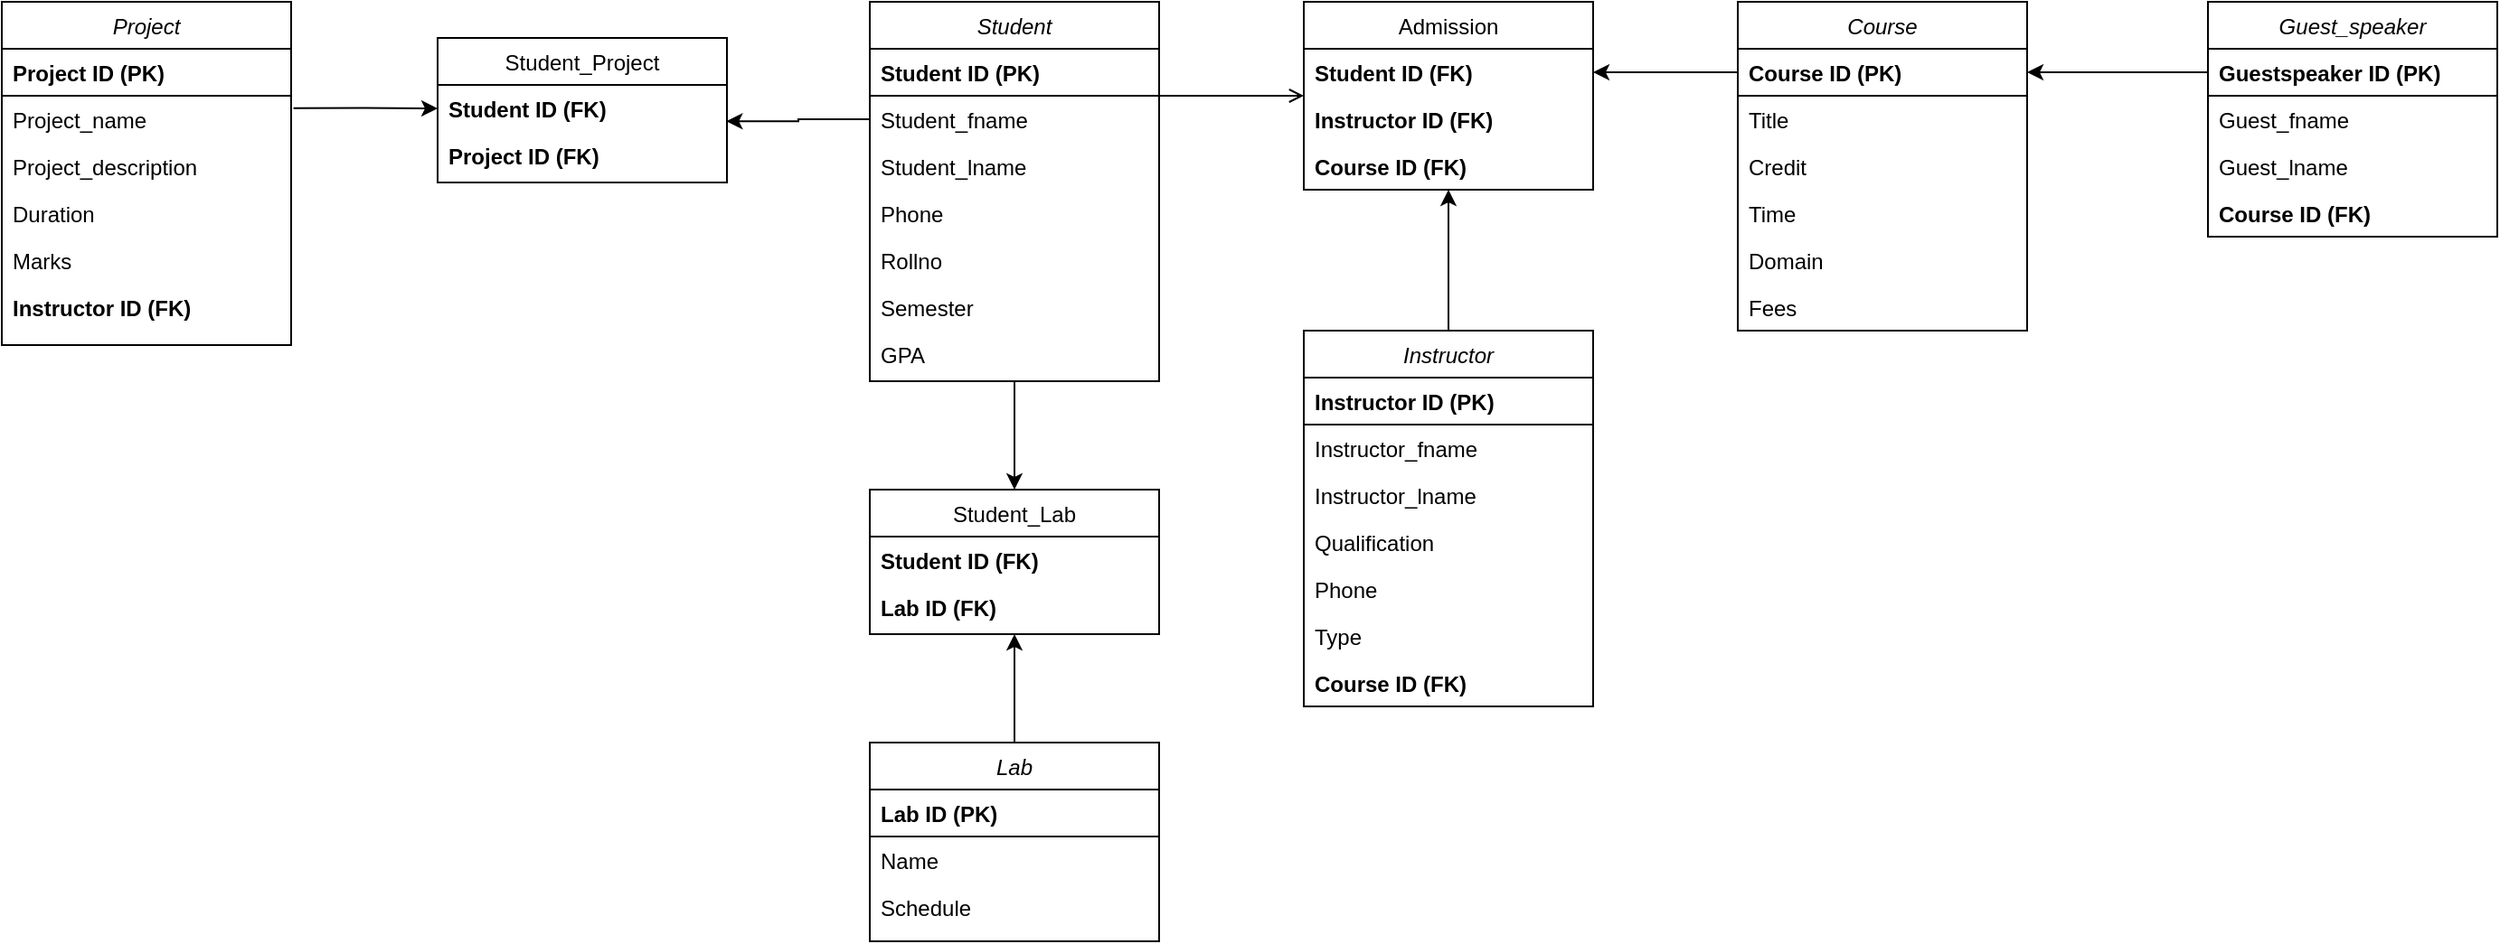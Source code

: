 <mxfile version="21.3.2" type="github">
  <diagram id="C5RBs43oDa-KdzZeNtuy" name="Page-1">
    <mxGraphModel dx="2150" dy="635" grid="1" gridSize="10" guides="1" tooltips="1" connect="1" arrows="1" fold="1" page="1" pageScale="1" pageWidth="827" pageHeight="1169" math="0" shadow="0">
      <root>
        <mxCell id="WIyWlLk6GJQsqaUBKTNV-0" />
        <mxCell id="WIyWlLk6GJQsqaUBKTNV-1" parent="WIyWlLk6GJQsqaUBKTNV-0" />
        <mxCell id="EdU4Y89TTSMXD-8jC-3i-38" style="edgeStyle=orthogonalEdgeStyle;rounded=0;orthogonalLoop=1;jettySize=auto;html=1;exitX=0.5;exitY=1;exitDx=0;exitDy=0;entryX=0.5;entryY=0;entryDx=0;entryDy=0;" edge="1" parent="WIyWlLk6GJQsqaUBKTNV-1" source="zkfFHV4jXpPFQw0GAbJ--0" target="EdU4Y89TTSMXD-8jC-3i-25">
          <mxGeometry relative="1" as="geometry" />
        </mxCell>
        <mxCell id="zkfFHV4jXpPFQw0GAbJ--0" value="Student" style="swimlane;fontStyle=2;align=center;verticalAlign=top;childLayout=stackLayout;horizontal=1;startSize=26;horizontalStack=0;resizeParent=1;resizeLast=0;collapsible=1;marginBottom=0;rounded=0;shadow=0;strokeWidth=1;" parent="WIyWlLk6GJQsqaUBKTNV-1" vertex="1">
          <mxGeometry x="220" y="120" width="160" height="210" as="geometry">
            <mxRectangle x="230" y="140" width="160" height="26" as="alternateBounds" />
          </mxGeometry>
        </mxCell>
        <mxCell id="zkfFHV4jXpPFQw0GAbJ--1" value="Student ID (PK)" style="text;align=left;verticalAlign=top;spacingLeft=4;spacingRight=4;overflow=hidden;rotatable=0;points=[[0,0.5],[1,0.5]];portConstraint=eastwest;fontStyle=1;strokeColor=default;" parent="zkfFHV4jXpPFQw0GAbJ--0" vertex="1">
          <mxGeometry y="26" width="160" height="26" as="geometry" />
        </mxCell>
        <mxCell id="zkfFHV4jXpPFQw0GAbJ--2" value="Student_fname" style="text;align=left;verticalAlign=top;spacingLeft=4;spacingRight=4;overflow=hidden;rotatable=0;points=[[0,0.5],[1,0.5]];portConstraint=eastwest;rounded=0;shadow=0;html=0;" parent="zkfFHV4jXpPFQw0GAbJ--0" vertex="1">
          <mxGeometry y="52" width="160" height="26" as="geometry" />
        </mxCell>
        <mxCell id="zkfFHV4jXpPFQw0GAbJ--3" value="Student_lname&#xa;" style="text;align=left;verticalAlign=top;spacingLeft=4;spacingRight=4;overflow=hidden;rotatable=0;points=[[0,0.5],[1,0.5]];portConstraint=eastwest;rounded=0;shadow=0;html=0;" parent="zkfFHV4jXpPFQw0GAbJ--0" vertex="1">
          <mxGeometry y="78" width="160" height="26" as="geometry" />
        </mxCell>
        <mxCell id="EdU4Y89TTSMXD-8jC-3i-1" value="Phone" style="text;align=left;verticalAlign=top;spacingLeft=4;spacingRight=4;overflow=hidden;rotatable=0;points=[[0,0.5],[1,0.5]];portConstraint=eastwest;rounded=0;shadow=0;html=0;" vertex="1" parent="zkfFHV4jXpPFQw0GAbJ--0">
          <mxGeometry y="104" width="160" height="26" as="geometry" />
        </mxCell>
        <mxCell id="EdU4Y89TTSMXD-8jC-3i-2" value="Rollno" style="text;align=left;verticalAlign=top;spacingLeft=4;spacingRight=4;overflow=hidden;rotatable=0;points=[[0,0.5],[1,0.5]];portConstraint=eastwest;rounded=0;shadow=0;html=0;" vertex="1" parent="zkfFHV4jXpPFQw0GAbJ--0">
          <mxGeometry y="130" width="160" height="26" as="geometry" />
        </mxCell>
        <mxCell id="EdU4Y89TTSMXD-8jC-3i-3" value="Semester" style="text;align=left;verticalAlign=top;spacingLeft=4;spacingRight=4;overflow=hidden;rotatable=0;points=[[0,0.5],[1,0.5]];portConstraint=eastwest;rounded=0;shadow=0;html=0;" vertex="1" parent="zkfFHV4jXpPFQw0GAbJ--0">
          <mxGeometry y="156" width="160" height="26" as="geometry" />
        </mxCell>
        <mxCell id="EdU4Y89TTSMXD-8jC-3i-4" value="GPA" style="text;align=left;verticalAlign=top;spacingLeft=4;spacingRight=4;overflow=hidden;rotatable=0;points=[[0,0.5],[1,0.5]];portConstraint=eastwest;rounded=0;shadow=0;html=0;" vertex="1" parent="zkfFHV4jXpPFQw0GAbJ--0">
          <mxGeometry y="182" width="160" height="26" as="geometry" />
        </mxCell>
        <mxCell id="zkfFHV4jXpPFQw0GAbJ--17" value="Admission" style="swimlane;fontStyle=0;align=center;verticalAlign=top;childLayout=stackLayout;horizontal=1;startSize=26;horizontalStack=0;resizeParent=1;resizeLast=0;collapsible=1;marginBottom=0;rounded=0;shadow=0;strokeWidth=1;" parent="WIyWlLk6GJQsqaUBKTNV-1" vertex="1">
          <mxGeometry x="460" y="120" width="160" height="104" as="geometry">
            <mxRectangle x="550" y="140" width="160" height="26" as="alternateBounds" />
          </mxGeometry>
        </mxCell>
        <mxCell id="zkfFHV4jXpPFQw0GAbJ--18" value="Student ID (FK)" style="text;align=left;verticalAlign=top;spacingLeft=4;spacingRight=4;overflow=hidden;rotatable=0;points=[[0,0.5],[1,0.5]];portConstraint=eastwest;fontStyle=1" parent="zkfFHV4jXpPFQw0GAbJ--17" vertex="1">
          <mxGeometry y="26" width="160" height="26" as="geometry" />
        </mxCell>
        <mxCell id="zkfFHV4jXpPFQw0GAbJ--19" value="Instructor ID (FK)" style="text;align=left;verticalAlign=top;spacingLeft=4;spacingRight=4;overflow=hidden;rotatable=0;points=[[0,0.5],[1,0.5]];portConstraint=eastwest;rounded=0;shadow=0;html=0;fontStyle=1" parent="zkfFHV4jXpPFQw0GAbJ--17" vertex="1">
          <mxGeometry y="52" width="160" height="26" as="geometry" />
        </mxCell>
        <mxCell id="zkfFHV4jXpPFQw0GAbJ--20" value="Course ID (FK)" style="text;align=left;verticalAlign=top;spacingLeft=4;spacingRight=4;overflow=hidden;rotatable=0;points=[[0,0.5],[1,0.5]];portConstraint=eastwest;rounded=0;shadow=0;html=0;fontStyle=1" parent="zkfFHV4jXpPFQw0GAbJ--17" vertex="1">
          <mxGeometry y="78" width="160" height="26" as="geometry" />
        </mxCell>
        <mxCell id="zkfFHV4jXpPFQw0GAbJ--26" value="" style="endArrow=open;shadow=0;strokeWidth=1;rounded=0;endFill=1;edgeStyle=elbowEdgeStyle;elbow=vertical;" parent="WIyWlLk6GJQsqaUBKTNV-1" source="zkfFHV4jXpPFQw0GAbJ--0" target="zkfFHV4jXpPFQw0GAbJ--17" edge="1">
          <mxGeometry x="0.5" y="41" relative="1" as="geometry">
            <mxPoint x="380" y="192" as="sourcePoint" />
            <mxPoint x="540" y="192" as="targetPoint" />
            <mxPoint x="-40" y="32" as="offset" />
          </mxGeometry>
        </mxCell>
        <mxCell id="EdU4Y89TTSMXD-8jC-3i-14" style="edgeStyle=orthogonalEdgeStyle;rounded=0;orthogonalLoop=1;jettySize=auto;html=1;exitX=0.5;exitY=0;exitDx=0;exitDy=0;" edge="1" parent="WIyWlLk6GJQsqaUBKTNV-1" source="EdU4Y89TTSMXD-8jC-3i-5" target="zkfFHV4jXpPFQw0GAbJ--17">
          <mxGeometry relative="1" as="geometry" />
        </mxCell>
        <mxCell id="EdU4Y89TTSMXD-8jC-3i-5" value="Instructor" style="swimlane;fontStyle=2;align=center;verticalAlign=top;childLayout=stackLayout;horizontal=1;startSize=26;horizontalStack=0;resizeParent=1;resizeLast=0;collapsible=1;marginBottom=0;rounded=0;shadow=0;strokeWidth=1;" vertex="1" parent="WIyWlLk6GJQsqaUBKTNV-1">
          <mxGeometry x="460" y="302" width="160" height="208" as="geometry">
            <mxRectangle x="230" y="140" width="160" height="26" as="alternateBounds" />
          </mxGeometry>
        </mxCell>
        <mxCell id="EdU4Y89TTSMXD-8jC-3i-6" value="Instructor ID (PK)" style="text;align=left;verticalAlign=top;spacingLeft=4;spacingRight=4;overflow=hidden;rotatable=0;points=[[0,0.5],[1,0.5]];portConstraint=eastwest;fontStyle=1;strokeColor=default;" vertex="1" parent="EdU4Y89TTSMXD-8jC-3i-5">
          <mxGeometry y="26" width="160" height="26" as="geometry" />
        </mxCell>
        <mxCell id="EdU4Y89TTSMXD-8jC-3i-7" value="Instructor_fname" style="text;align=left;verticalAlign=top;spacingLeft=4;spacingRight=4;overflow=hidden;rotatable=0;points=[[0,0.5],[1,0.5]];portConstraint=eastwest;rounded=0;shadow=0;html=0;" vertex="1" parent="EdU4Y89TTSMXD-8jC-3i-5">
          <mxGeometry y="52" width="160" height="26" as="geometry" />
        </mxCell>
        <mxCell id="EdU4Y89TTSMXD-8jC-3i-8" value="Instructor_lname&#xa;" style="text;align=left;verticalAlign=top;spacingLeft=4;spacingRight=4;overflow=hidden;rotatable=0;points=[[0,0.5],[1,0.5]];portConstraint=eastwest;rounded=0;shadow=0;html=0;" vertex="1" parent="EdU4Y89TTSMXD-8jC-3i-5">
          <mxGeometry y="78" width="160" height="26" as="geometry" />
        </mxCell>
        <mxCell id="EdU4Y89TTSMXD-8jC-3i-9" value="Qualification" style="text;align=left;verticalAlign=top;spacingLeft=4;spacingRight=4;overflow=hidden;rotatable=0;points=[[0,0.5],[1,0.5]];portConstraint=eastwest;rounded=0;shadow=0;html=0;" vertex="1" parent="EdU4Y89TTSMXD-8jC-3i-5">
          <mxGeometry y="104" width="160" height="26" as="geometry" />
        </mxCell>
        <mxCell id="EdU4Y89TTSMXD-8jC-3i-10" value="Phone" style="text;align=left;verticalAlign=top;spacingLeft=4;spacingRight=4;overflow=hidden;rotatable=0;points=[[0,0.5],[1,0.5]];portConstraint=eastwest;rounded=0;shadow=0;html=0;" vertex="1" parent="EdU4Y89TTSMXD-8jC-3i-5">
          <mxGeometry y="130" width="160" height="26" as="geometry" />
        </mxCell>
        <mxCell id="EdU4Y89TTSMXD-8jC-3i-11" value="Type" style="text;align=left;verticalAlign=top;spacingLeft=4;spacingRight=4;overflow=hidden;rotatable=0;points=[[0,0.5],[1,0.5]];portConstraint=eastwest;rounded=0;shadow=0;html=0;" vertex="1" parent="EdU4Y89TTSMXD-8jC-3i-5">
          <mxGeometry y="156" width="160" height="26" as="geometry" />
        </mxCell>
        <mxCell id="EdU4Y89TTSMXD-8jC-3i-12" value="Course ID (FK)" style="text;align=left;verticalAlign=top;spacingLeft=4;spacingRight=4;overflow=hidden;rotatable=0;points=[[0,0.5],[1,0.5]];portConstraint=eastwest;rounded=0;shadow=0;html=0;fontStyle=1" vertex="1" parent="EdU4Y89TTSMXD-8jC-3i-5">
          <mxGeometry y="182" width="160" height="26" as="geometry" />
        </mxCell>
        <mxCell id="EdU4Y89TTSMXD-8jC-3i-15" value="Course" style="swimlane;fontStyle=2;align=center;verticalAlign=top;childLayout=stackLayout;horizontal=1;startSize=26;horizontalStack=0;resizeParent=1;resizeLast=0;collapsible=1;marginBottom=0;rounded=0;shadow=0;strokeWidth=1;" vertex="1" parent="WIyWlLk6GJQsqaUBKTNV-1">
          <mxGeometry x="700" y="120" width="160" height="182" as="geometry">
            <mxRectangle x="230" y="140" width="160" height="26" as="alternateBounds" />
          </mxGeometry>
        </mxCell>
        <mxCell id="EdU4Y89TTSMXD-8jC-3i-16" value="Course ID (PK)" style="text;align=left;verticalAlign=top;spacingLeft=4;spacingRight=4;overflow=hidden;rotatable=0;points=[[0,0.5],[1,0.5]];portConstraint=eastwest;fontStyle=1;strokeColor=default;" vertex="1" parent="EdU4Y89TTSMXD-8jC-3i-15">
          <mxGeometry y="26" width="160" height="26" as="geometry" />
        </mxCell>
        <mxCell id="EdU4Y89TTSMXD-8jC-3i-17" value="Title" style="text;align=left;verticalAlign=top;spacingLeft=4;spacingRight=4;overflow=hidden;rotatable=0;points=[[0,0.5],[1,0.5]];portConstraint=eastwest;rounded=0;shadow=0;html=0;" vertex="1" parent="EdU4Y89TTSMXD-8jC-3i-15">
          <mxGeometry y="52" width="160" height="26" as="geometry" />
        </mxCell>
        <mxCell id="EdU4Y89TTSMXD-8jC-3i-18" value="Credit" style="text;align=left;verticalAlign=top;spacingLeft=4;spacingRight=4;overflow=hidden;rotatable=0;points=[[0,0.5],[1,0.5]];portConstraint=eastwest;rounded=0;shadow=0;html=0;" vertex="1" parent="EdU4Y89TTSMXD-8jC-3i-15">
          <mxGeometry y="78" width="160" height="26" as="geometry" />
        </mxCell>
        <mxCell id="EdU4Y89TTSMXD-8jC-3i-19" value="Time" style="text;align=left;verticalAlign=top;spacingLeft=4;spacingRight=4;overflow=hidden;rotatable=0;points=[[0,0.5],[1,0.5]];portConstraint=eastwest;rounded=0;shadow=0;html=0;" vertex="1" parent="EdU4Y89TTSMXD-8jC-3i-15">
          <mxGeometry y="104" width="160" height="26" as="geometry" />
        </mxCell>
        <mxCell id="EdU4Y89TTSMXD-8jC-3i-20" value="Domain" style="text;align=left;verticalAlign=top;spacingLeft=4;spacingRight=4;overflow=hidden;rotatable=0;points=[[0,0.5],[1,0.5]];portConstraint=eastwest;rounded=0;shadow=0;html=0;" vertex="1" parent="EdU4Y89TTSMXD-8jC-3i-15">
          <mxGeometry y="130" width="160" height="26" as="geometry" />
        </mxCell>
        <mxCell id="EdU4Y89TTSMXD-8jC-3i-21" value="Fees" style="text;align=left;verticalAlign=top;spacingLeft=4;spacingRight=4;overflow=hidden;rotatable=0;points=[[0,0.5],[1,0.5]];portConstraint=eastwest;rounded=0;shadow=0;html=0;" vertex="1" parent="EdU4Y89TTSMXD-8jC-3i-15">
          <mxGeometry y="156" width="160" height="26" as="geometry" />
        </mxCell>
        <mxCell id="EdU4Y89TTSMXD-8jC-3i-24" style="edgeStyle=orthogonalEdgeStyle;rounded=0;orthogonalLoop=1;jettySize=auto;html=1;exitX=0;exitY=0.5;exitDx=0;exitDy=0;entryX=1;entryY=0.5;entryDx=0;entryDy=0;" edge="1" parent="WIyWlLk6GJQsqaUBKTNV-1" source="EdU4Y89TTSMXD-8jC-3i-16" target="zkfFHV4jXpPFQw0GAbJ--18">
          <mxGeometry relative="1" as="geometry" />
        </mxCell>
        <mxCell id="EdU4Y89TTSMXD-8jC-3i-25" value="Student_Lab" style="swimlane;fontStyle=0;align=center;verticalAlign=top;childLayout=stackLayout;horizontal=1;startSize=26;horizontalStack=0;resizeParent=1;resizeLast=0;collapsible=1;marginBottom=0;rounded=0;shadow=0;strokeWidth=1;" vertex="1" parent="WIyWlLk6GJQsqaUBKTNV-1">
          <mxGeometry x="220" y="390" width="160" height="80" as="geometry">
            <mxRectangle x="550" y="140" width="160" height="26" as="alternateBounds" />
          </mxGeometry>
        </mxCell>
        <mxCell id="EdU4Y89TTSMXD-8jC-3i-26" value="Student ID (FK)" style="text;align=left;verticalAlign=top;spacingLeft=4;spacingRight=4;overflow=hidden;rotatable=0;points=[[0,0.5],[1,0.5]];portConstraint=eastwest;fontStyle=1" vertex="1" parent="EdU4Y89TTSMXD-8jC-3i-25">
          <mxGeometry y="26" width="160" height="26" as="geometry" />
        </mxCell>
        <mxCell id="EdU4Y89TTSMXD-8jC-3i-27" value="Lab ID (FK)" style="text;align=left;verticalAlign=top;spacingLeft=4;spacingRight=4;overflow=hidden;rotatable=0;points=[[0,0.5],[1,0.5]];portConstraint=eastwest;rounded=0;shadow=0;html=0;fontStyle=1" vertex="1" parent="EdU4Y89TTSMXD-8jC-3i-25">
          <mxGeometry y="52" width="160" height="26" as="geometry" />
        </mxCell>
        <mxCell id="EdU4Y89TTSMXD-8jC-3i-37" style="edgeStyle=orthogonalEdgeStyle;rounded=0;orthogonalLoop=1;jettySize=auto;html=1;exitX=0.5;exitY=0;exitDx=0;exitDy=0;entryX=0.5;entryY=1;entryDx=0;entryDy=0;" edge="1" parent="WIyWlLk6GJQsqaUBKTNV-1" source="EdU4Y89TTSMXD-8jC-3i-29" target="EdU4Y89TTSMXD-8jC-3i-25">
          <mxGeometry relative="1" as="geometry" />
        </mxCell>
        <mxCell id="EdU4Y89TTSMXD-8jC-3i-29" value="Lab" style="swimlane;fontStyle=2;align=center;verticalAlign=top;childLayout=stackLayout;horizontal=1;startSize=26;horizontalStack=0;resizeParent=1;resizeLast=0;collapsible=1;marginBottom=0;rounded=0;shadow=0;strokeWidth=1;" vertex="1" parent="WIyWlLk6GJQsqaUBKTNV-1">
          <mxGeometry x="220" y="530" width="160" height="110" as="geometry">
            <mxRectangle x="230" y="140" width="160" height="26" as="alternateBounds" />
          </mxGeometry>
        </mxCell>
        <mxCell id="EdU4Y89TTSMXD-8jC-3i-30" value="Lab ID (PK)" style="text;align=left;verticalAlign=top;spacingLeft=4;spacingRight=4;overflow=hidden;rotatable=0;points=[[0,0.5],[1,0.5]];portConstraint=eastwest;fontStyle=1;strokeColor=default;" vertex="1" parent="EdU4Y89TTSMXD-8jC-3i-29">
          <mxGeometry y="26" width="160" height="26" as="geometry" />
        </mxCell>
        <mxCell id="EdU4Y89TTSMXD-8jC-3i-31" value="Name" style="text;align=left;verticalAlign=top;spacingLeft=4;spacingRight=4;overflow=hidden;rotatable=0;points=[[0,0.5],[1,0.5]];portConstraint=eastwest;rounded=0;shadow=0;html=0;" vertex="1" parent="EdU4Y89TTSMXD-8jC-3i-29">
          <mxGeometry y="52" width="160" height="26" as="geometry" />
        </mxCell>
        <mxCell id="EdU4Y89TTSMXD-8jC-3i-32" value="Schedule" style="text;align=left;verticalAlign=top;spacingLeft=4;spacingRight=4;overflow=hidden;rotatable=0;points=[[0,0.5],[1,0.5]];portConstraint=eastwest;rounded=0;shadow=0;html=0;" vertex="1" parent="EdU4Y89TTSMXD-8jC-3i-29">
          <mxGeometry y="78" width="160" height="26" as="geometry" />
        </mxCell>
        <mxCell id="EdU4Y89TTSMXD-8jC-3i-39" value="Guest_speaker" style="swimlane;fontStyle=2;align=center;verticalAlign=top;childLayout=stackLayout;horizontal=1;startSize=26;horizontalStack=0;resizeParent=1;resizeLast=0;collapsible=1;marginBottom=0;rounded=0;shadow=0;strokeWidth=1;" vertex="1" parent="WIyWlLk6GJQsqaUBKTNV-1">
          <mxGeometry x="960" y="120" width="160" height="130" as="geometry">
            <mxRectangle x="230" y="140" width="160" height="26" as="alternateBounds" />
          </mxGeometry>
        </mxCell>
        <mxCell id="EdU4Y89TTSMXD-8jC-3i-40" value="Guestspeaker ID (PK)" style="text;align=left;verticalAlign=top;spacingLeft=4;spacingRight=4;overflow=hidden;rotatable=0;points=[[0,0.5],[1,0.5]];portConstraint=eastwest;fontStyle=1;strokeColor=default;" vertex="1" parent="EdU4Y89TTSMXD-8jC-3i-39">
          <mxGeometry y="26" width="160" height="26" as="geometry" />
        </mxCell>
        <mxCell id="EdU4Y89TTSMXD-8jC-3i-41" value="Guest_fname" style="text;align=left;verticalAlign=top;spacingLeft=4;spacingRight=4;overflow=hidden;rotatable=0;points=[[0,0.5],[1,0.5]];portConstraint=eastwest;rounded=0;shadow=0;html=0;" vertex="1" parent="EdU4Y89TTSMXD-8jC-3i-39">
          <mxGeometry y="52" width="160" height="26" as="geometry" />
        </mxCell>
        <mxCell id="EdU4Y89TTSMXD-8jC-3i-42" value="Guest_lname" style="text;align=left;verticalAlign=top;spacingLeft=4;spacingRight=4;overflow=hidden;rotatable=0;points=[[0,0.5],[1,0.5]];portConstraint=eastwest;rounded=0;shadow=0;html=0;" vertex="1" parent="EdU4Y89TTSMXD-8jC-3i-39">
          <mxGeometry y="78" width="160" height="26" as="geometry" />
        </mxCell>
        <mxCell id="EdU4Y89TTSMXD-8jC-3i-43" value="Course ID (FK)" style="text;align=left;verticalAlign=top;spacingLeft=4;spacingRight=4;overflow=hidden;rotatable=0;points=[[0,0.5],[1,0.5]];portConstraint=eastwest;rounded=0;shadow=0;html=0;fontStyle=1" vertex="1" parent="EdU4Y89TTSMXD-8jC-3i-39">
          <mxGeometry y="104" width="160" height="26" as="geometry" />
        </mxCell>
        <mxCell id="EdU4Y89TTSMXD-8jC-3i-46" style="edgeStyle=orthogonalEdgeStyle;rounded=0;orthogonalLoop=1;jettySize=auto;html=1;exitX=0;exitY=0.5;exitDx=0;exitDy=0;entryX=1;entryY=0.5;entryDx=0;entryDy=0;" edge="1" parent="WIyWlLk6GJQsqaUBKTNV-1" source="EdU4Y89TTSMXD-8jC-3i-40" target="EdU4Y89TTSMXD-8jC-3i-16">
          <mxGeometry relative="1" as="geometry" />
        </mxCell>
        <mxCell id="EdU4Y89TTSMXD-8jC-3i-47" value="Student_Project" style="swimlane;fontStyle=0;align=center;verticalAlign=top;childLayout=stackLayout;horizontal=1;startSize=26;horizontalStack=0;resizeParent=1;resizeLast=0;collapsible=1;marginBottom=0;rounded=0;shadow=0;strokeWidth=1;" vertex="1" parent="WIyWlLk6GJQsqaUBKTNV-1">
          <mxGeometry x="-19" y="140" width="160" height="80" as="geometry">
            <mxRectangle x="550" y="140" width="160" height="26" as="alternateBounds" />
          </mxGeometry>
        </mxCell>
        <mxCell id="EdU4Y89TTSMXD-8jC-3i-48" value="Student ID (FK)" style="text;align=left;verticalAlign=top;spacingLeft=4;spacingRight=4;overflow=hidden;rotatable=0;points=[[0,0.5],[1,0.5]];portConstraint=eastwest;fontStyle=1" vertex="1" parent="EdU4Y89TTSMXD-8jC-3i-47">
          <mxGeometry y="26" width="160" height="26" as="geometry" />
        </mxCell>
        <mxCell id="EdU4Y89TTSMXD-8jC-3i-49" value="Project ID (FK)" style="text;align=left;verticalAlign=top;spacingLeft=4;spacingRight=4;overflow=hidden;rotatable=0;points=[[0,0.5],[1,0.5]];portConstraint=eastwest;rounded=0;shadow=0;html=0;fontStyle=1" vertex="1" parent="EdU4Y89TTSMXD-8jC-3i-47">
          <mxGeometry y="52" width="160" height="26" as="geometry" />
        </mxCell>
        <mxCell id="EdU4Y89TTSMXD-8jC-3i-50" value="Project" style="swimlane;fontStyle=2;align=center;verticalAlign=top;childLayout=stackLayout;horizontal=1;startSize=26;horizontalStack=0;resizeParent=1;resizeLast=0;collapsible=1;marginBottom=0;rounded=0;shadow=0;strokeWidth=1;" vertex="1" parent="WIyWlLk6GJQsqaUBKTNV-1">
          <mxGeometry x="-260" y="120" width="160" height="190" as="geometry">
            <mxRectangle x="230" y="140" width="160" height="26" as="alternateBounds" />
          </mxGeometry>
        </mxCell>
        <mxCell id="EdU4Y89TTSMXD-8jC-3i-51" value="Project ID (PK)" style="text;align=left;verticalAlign=top;spacingLeft=4;spacingRight=4;overflow=hidden;rotatable=0;points=[[0,0.5],[1,0.5]];portConstraint=eastwest;fontStyle=1;strokeColor=default;" vertex="1" parent="EdU4Y89TTSMXD-8jC-3i-50">
          <mxGeometry y="26" width="160" height="26" as="geometry" />
        </mxCell>
        <mxCell id="EdU4Y89TTSMXD-8jC-3i-52" value="Project_name" style="text;align=left;verticalAlign=top;spacingLeft=4;spacingRight=4;overflow=hidden;rotatable=0;points=[[0,0.5],[1,0.5]];portConstraint=eastwest;rounded=0;shadow=0;html=0;" vertex="1" parent="EdU4Y89TTSMXD-8jC-3i-50">
          <mxGeometry y="52" width="160" height="26" as="geometry" />
        </mxCell>
        <mxCell id="EdU4Y89TTSMXD-8jC-3i-53" value="Project_description" style="text;align=left;verticalAlign=top;spacingLeft=4;spacingRight=4;overflow=hidden;rotatable=0;points=[[0,0.5],[1,0.5]];portConstraint=eastwest;rounded=0;shadow=0;html=0;" vertex="1" parent="EdU4Y89TTSMXD-8jC-3i-50">
          <mxGeometry y="78" width="160" height="26" as="geometry" />
        </mxCell>
        <mxCell id="EdU4Y89TTSMXD-8jC-3i-54" value="Duration" style="text;align=left;verticalAlign=top;spacingLeft=4;spacingRight=4;overflow=hidden;rotatable=0;points=[[0,0.5],[1,0.5]];portConstraint=eastwest;rounded=0;shadow=0;html=0;" vertex="1" parent="EdU4Y89TTSMXD-8jC-3i-50">
          <mxGeometry y="104" width="160" height="26" as="geometry" />
        </mxCell>
        <mxCell id="EdU4Y89TTSMXD-8jC-3i-55" value="Marks" style="text;align=left;verticalAlign=top;spacingLeft=4;spacingRight=4;overflow=hidden;rotatable=0;points=[[0,0.5],[1,0.5]];portConstraint=eastwest;rounded=0;shadow=0;html=0;" vertex="1" parent="EdU4Y89TTSMXD-8jC-3i-50">
          <mxGeometry y="130" width="160" height="26" as="geometry" />
        </mxCell>
        <mxCell id="EdU4Y89TTSMXD-8jC-3i-56" value="Instructor ID (FK)" style="text;align=left;verticalAlign=top;spacingLeft=4;spacingRight=4;overflow=hidden;rotatable=0;points=[[0,0.5],[1,0.5]];portConstraint=eastwest;rounded=0;shadow=0;html=0;fontStyle=1" vertex="1" parent="EdU4Y89TTSMXD-8jC-3i-50">
          <mxGeometry y="156" width="160" height="26" as="geometry" />
        </mxCell>
        <mxCell id="EdU4Y89TTSMXD-8jC-3i-58" style="edgeStyle=orthogonalEdgeStyle;rounded=0;orthogonalLoop=1;jettySize=auto;html=1;exitX=1.008;exitY=0.263;exitDx=0;exitDy=0;entryX=0;entryY=0.5;entryDx=0;entryDy=0;exitPerimeter=0;" edge="1" parent="WIyWlLk6GJQsqaUBKTNV-1" source="EdU4Y89TTSMXD-8jC-3i-52" target="EdU4Y89TTSMXD-8jC-3i-48">
          <mxGeometry relative="1" as="geometry" />
        </mxCell>
        <mxCell id="EdU4Y89TTSMXD-8jC-3i-59" style="edgeStyle=orthogonalEdgeStyle;rounded=0;orthogonalLoop=1;jettySize=auto;html=1;exitX=0;exitY=0.5;exitDx=0;exitDy=0;entryX=0.998;entryY=0.774;entryDx=0;entryDy=0;entryPerimeter=0;" edge="1" parent="WIyWlLk6GJQsqaUBKTNV-1" source="zkfFHV4jXpPFQw0GAbJ--2" target="EdU4Y89TTSMXD-8jC-3i-48">
          <mxGeometry relative="1" as="geometry" />
        </mxCell>
      </root>
    </mxGraphModel>
  </diagram>
</mxfile>
